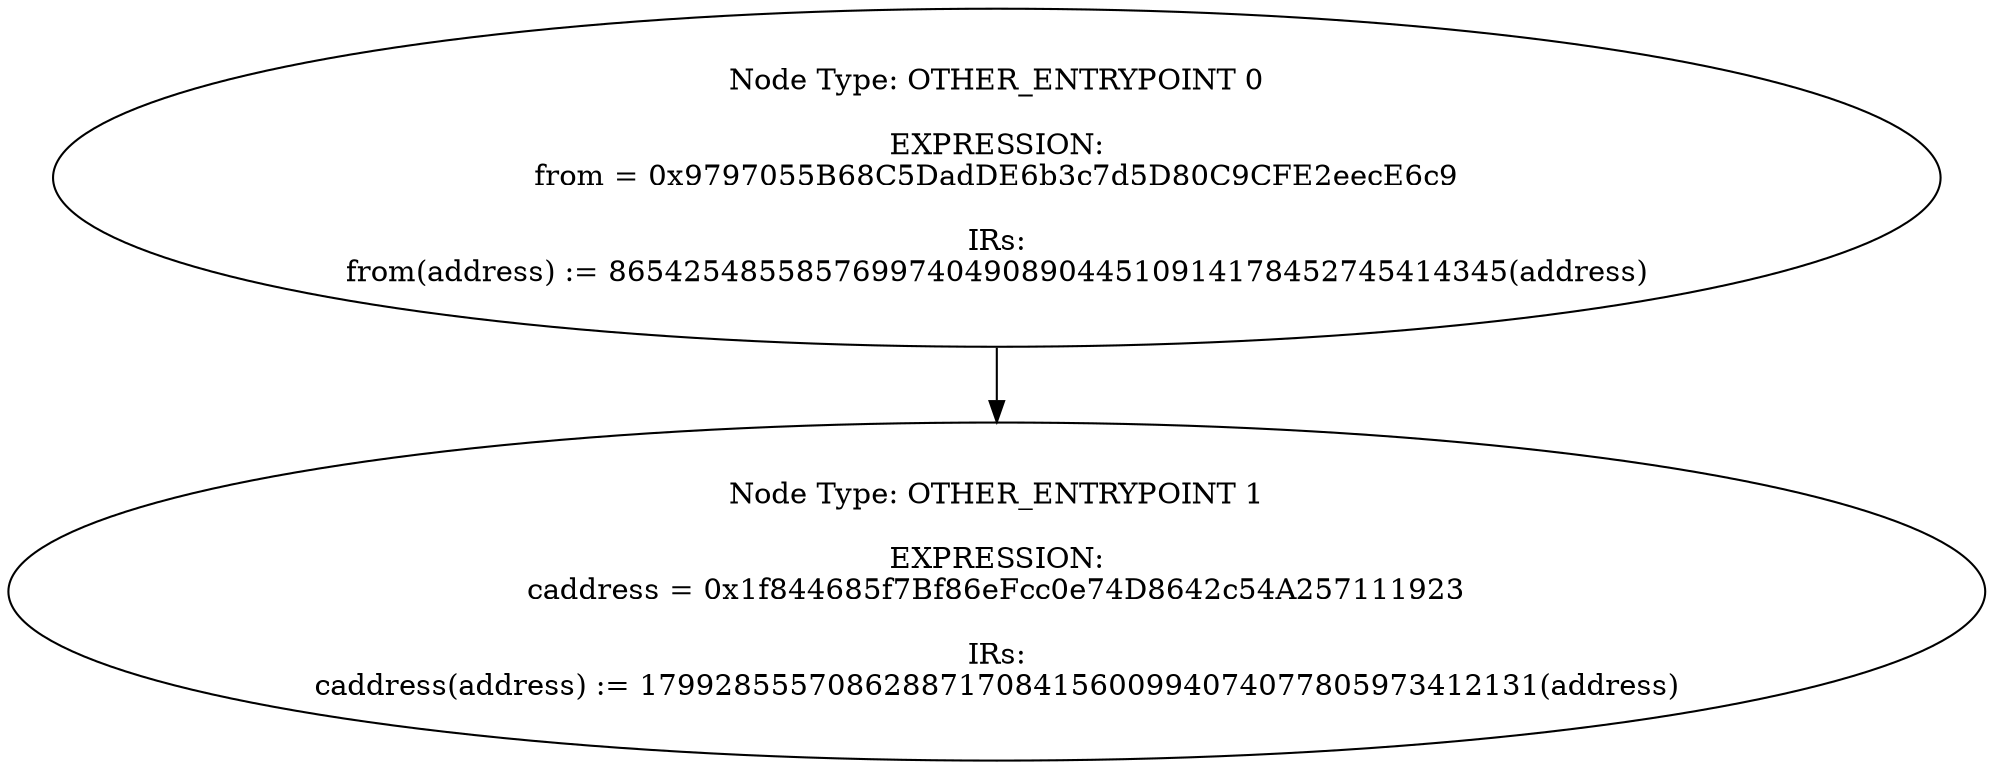 digraph{
0[label="Node Type: OTHER_ENTRYPOINT 0

EXPRESSION:
from = 0x9797055B68C5DadDE6b3c7d5D80C9CFE2eecE6c9

IRs:
from(address) := 865425485585769974049089044510914178452745414345(address)"];
0->1;
1[label="Node Type: OTHER_ENTRYPOINT 1

EXPRESSION:
caddress = 0x1f844685f7Bf86eFcc0e74D8642c54A257111923

IRs:
caddress(address) := 179928555708628871708415600994074077805973412131(address)"];
}
